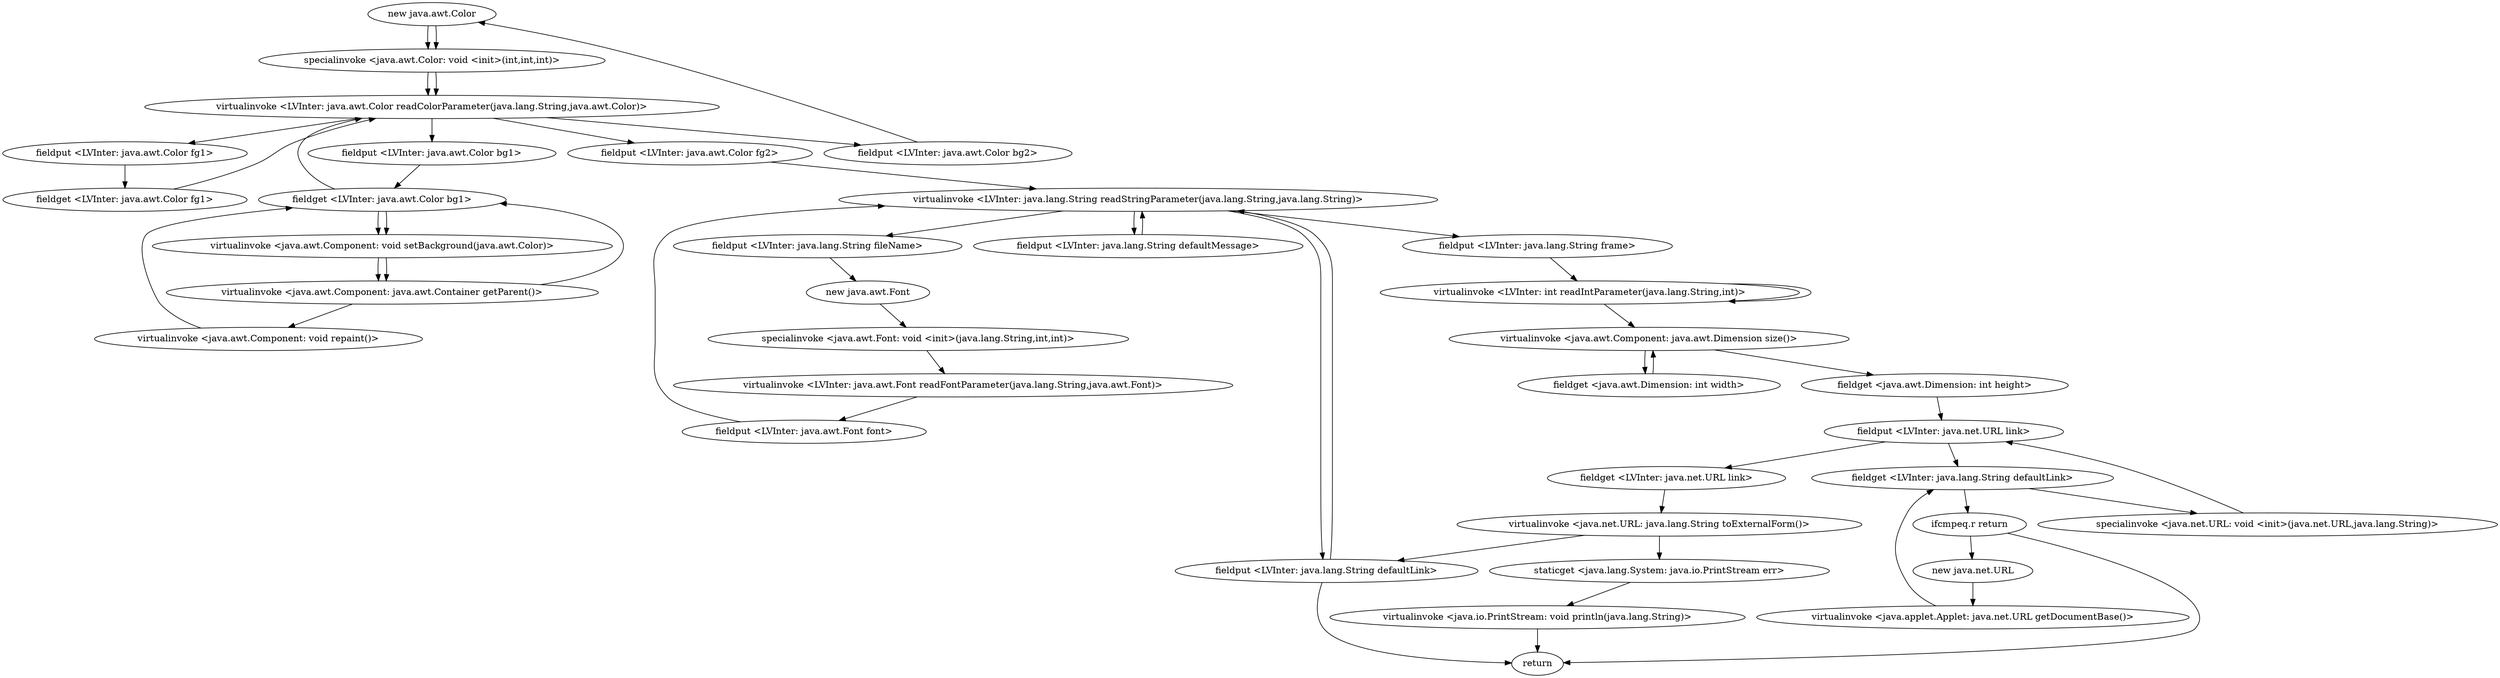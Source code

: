 digraph "" {
"new java.awt.Color";
 "new java.awt.Color"->"specialinvoke <java.awt.Color: void <init>(int,int,int)>";
 "specialinvoke <java.awt.Color: void <init>(int,int,int)>"->"virtualinvoke <LVInter: java.awt.Color readColorParameter(java.lang.String,java.awt.Color)>";
 "virtualinvoke <LVInter: java.awt.Color readColorParameter(java.lang.String,java.awt.Color)>"->"fieldput <LVInter: java.awt.Color bg1>";
 "fieldput <LVInter: java.awt.Color bg1>"->"fieldget <LVInter: java.awt.Color bg1>";
 "fieldget <LVInter: java.awt.Color bg1>"->"virtualinvoke <java.awt.Component: void setBackground(java.awt.Color)>";
 "virtualinvoke <java.awt.Component: void setBackground(java.awt.Color)>"->"virtualinvoke <java.awt.Component: java.awt.Container getParent()>";
 "virtualinvoke <java.awt.Component: java.awt.Container getParent()>"->"fieldget <LVInter: java.awt.Color bg1>";
 "fieldget <LVInter: java.awt.Color bg1>"->"virtualinvoke <java.awt.Component: void setBackground(java.awt.Color)>";
 "virtualinvoke <java.awt.Component: void setBackground(java.awt.Color)>"->"virtualinvoke <java.awt.Component: java.awt.Container getParent()>";
 "virtualinvoke <java.awt.Component: java.awt.Container getParent()>"->"virtualinvoke <java.awt.Component: void repaint()>";
 "virtualinvoke <java.awt.Component: void repaint()>"->"fieldget <LVInter: java.awt.Color bg1>";
 "fieldget <LVInter: java.awt.Color bg1>"->"virtualinvoke <LVInter: java.awt.Color readColorParameter(java.lang.String,java.awt.Color)>";
 "virtualinvoke <LVInter: java.awt.Color readColorParameter(java.lang.String,java.awt.Color)>"->"fieldput <LVInter: java.awt.Color bg2>";
 "fieldput <LVInter: java.awt.Color bg2>"->"new java.awt.Color";
 "new java.awt.Color"->"specialinvoke <java.awt.Color: void <init>(int,int,int)>";
 "specialinvoke <java.awt.Color: void <init>(int,int,int)>"->"virtualinvoke <LVInter: java.awt.Color readColorParameter(java.lang.String,java.awt.Color)>";
 "virtualinvoke <LVInter: java.awt.Color readColorParameter(java.lang.String,java.awt.Color)>"->"fieldput <LVInter: java.awt.Color fg1>";
 "fieldput <LVInter: java.awt.Color fg1>"->"fieldget <LVInter: java.awt.Color fg1>";
 "fieldget <LVInter: java.awt.Color fg1>"->"virtualinvoke <LVInter: java.awt.Color readColorParameter(java.lang.String,java.awt.Color)>";
 "virtualinvoke <LVInter: java.awt.Color readColorParameter(java.lang.String,java.awt.Color)>"->"fieldput <LVInter: java.awt.Color fg2>";
 "fieldput <LVInter: java.awt.Color fg2>"->"virtualinvoke <LVInter: java.lang.String readStringParameter(java.lang.String,java.lang.String)>";
 "virtualinvoke <LVInter: java.lang.String readStringParameter(java.lang.String,java.lang.String)>"->"fieldput <LVInter: java.lang.String defaultMessage>";
 "fieldput <LVInter: java.lang.String defaultMessage>"->"virtualinvoke <LVInter: java.lang.String readStringParameter(java.lang.String,java.lang.String)>";
 "virtualinvoke <LVInter: java.lang.String readStringParameter(java.lang.String,java.lang.String)>"->"fieldput <LVInter: java.lang.String defaultLink>";
 "fieldput <LVInter: java.lang.String defaultLink>"->"virtualinvoke <LVInter: java.lang.String readStringParameter(java.lang.String,java.lang.String)>";
 "virtualinvoke <LVInter: java.lang.String readStringParameter(java.lang.String,java.lang.String)>"->"fieldput <LVInter: java.lang.String fileName>";
 "fieldput <LVInter: java.lang.String fileName>"->"new java.awt.Font";
 "new java.awt.Font"->"specialinvoke <java.awt.Font: void <init>(java.lang.String,int,int)>";
 "specialinvoke <java.awt.Font: void <init>(java.lang.String,int,int)>"->"virtualinvoke <LVInter: java.awt.Font readFontParameter(java.lang.String,java.awt.Font)>";
 "virtualinvoke <LVInter: java.awt.Font readFontParameter(java.lang.String,java.awt.Font)>"->"fieldput <LVInter: java.awt.Font font>";
 "fieldput <LVInter: java.awt.Font font>"->"virtualinvoke <LVInter: java.lang.String readStringParameter(java.lang.String,java.lang.String)>";
 "virtualinvoke <LVInter: java.lang.String readStringParameter(java.lang.String,java.lang.String)>"->"fieldput <LVInter: java.lang.String frame>";
 "fieldput <LVInter: java.lang.String frame>"->"virtualinvoke <LVInter: int readIntParameter(java.lang.String,int)>";
 "virtualinvoke <LVInter: int readIntParameter(java.lang.String,int)>"->"virtualinvoke <LVInter: int readIntParameter(java.lang.String,int)>";
 "virtualinvoke <LVInter: int readIntParameter(java.lang.String,int)>"->"virtualinvoke <java.awt.Component: java.awt.Dimension size()>";
 "virtualinvoke <java.awt.Component: java.awt.Dimension size()>"->"fieldget <java.awt.Dimension: int width>";
 "fieldget <java.awt.Dimension: int width>"->"virtualinvoke <java.awt.Component: java.awt.Dimension size()>";
 "virtualinvoke <java.awt.Component: java.awt.Dimension size()>"->"fieldget <java.awt.Dimension: int height>";
 "fieldget <java.awt.Dimension: int height>"->"fieldput <LVInter: java.net.URL link>";
 "fieldput <LVInter: java.net.URL link>"->"fieldget <LVInter: java.lang.String defaultLink>";
 "fieldget <LVInter: java.lang.String defaultLink>"->"ifcmpeq.r return";
 "ifcmpeq.r return"->"new java.net.URL";
 "new java.net.URL"->"virtualinvoke <java.applet.Applet: java.net.URL getDocumentBase()>";
 "virtualinvoke <java.applet.Applet: java.net.URL getDocumentBase()>"->"fieldget <LVInter: java.lang.String defaultLink>";
 "fieldget <LVInter: java.lang.String defaultLink>"->"specialinvoke <java.net.URL: void <init>(java.net.URL,java.lang.String)>";
 "specialinvoke <java.net.URL: void <init>(java.net.URL,java.lang.String)>"->"fieldput <LVInter: java.net.URL link>";
 "fieldput <LVInter: java.net.URL link>"->"fieldget <LVInter: java.net.URL link>";
 "fieldget <LVInter: java.net.URL link>"->"virtualinvoke <java.net.URL: java.lang.String toExternalForm()>";
 "virtualinvoke <java.net.URL: java.lang.String toExternalForm()>"->"fieldput <LVInter: java.lang.String defaultLink>";
 "fieldput <LVInter: java.lang.String defaultLink>"->"return";
 "virtualinvoke <java.net.URL: java.lang.String toExternalForm()>"->"staticget <java.lang.System: java.io.PrintStream err>";
 "staticget <java.lang.System: java.io.PrintStream err>"->"virtualinvoke <java.io.PrintStream: void println(java.lang.String)>";
 "virtualinvoke <java.io.PrintStream: void println(java.lang.String)>"->"return";
 "ifcmpeq.r return"->"return";
}
